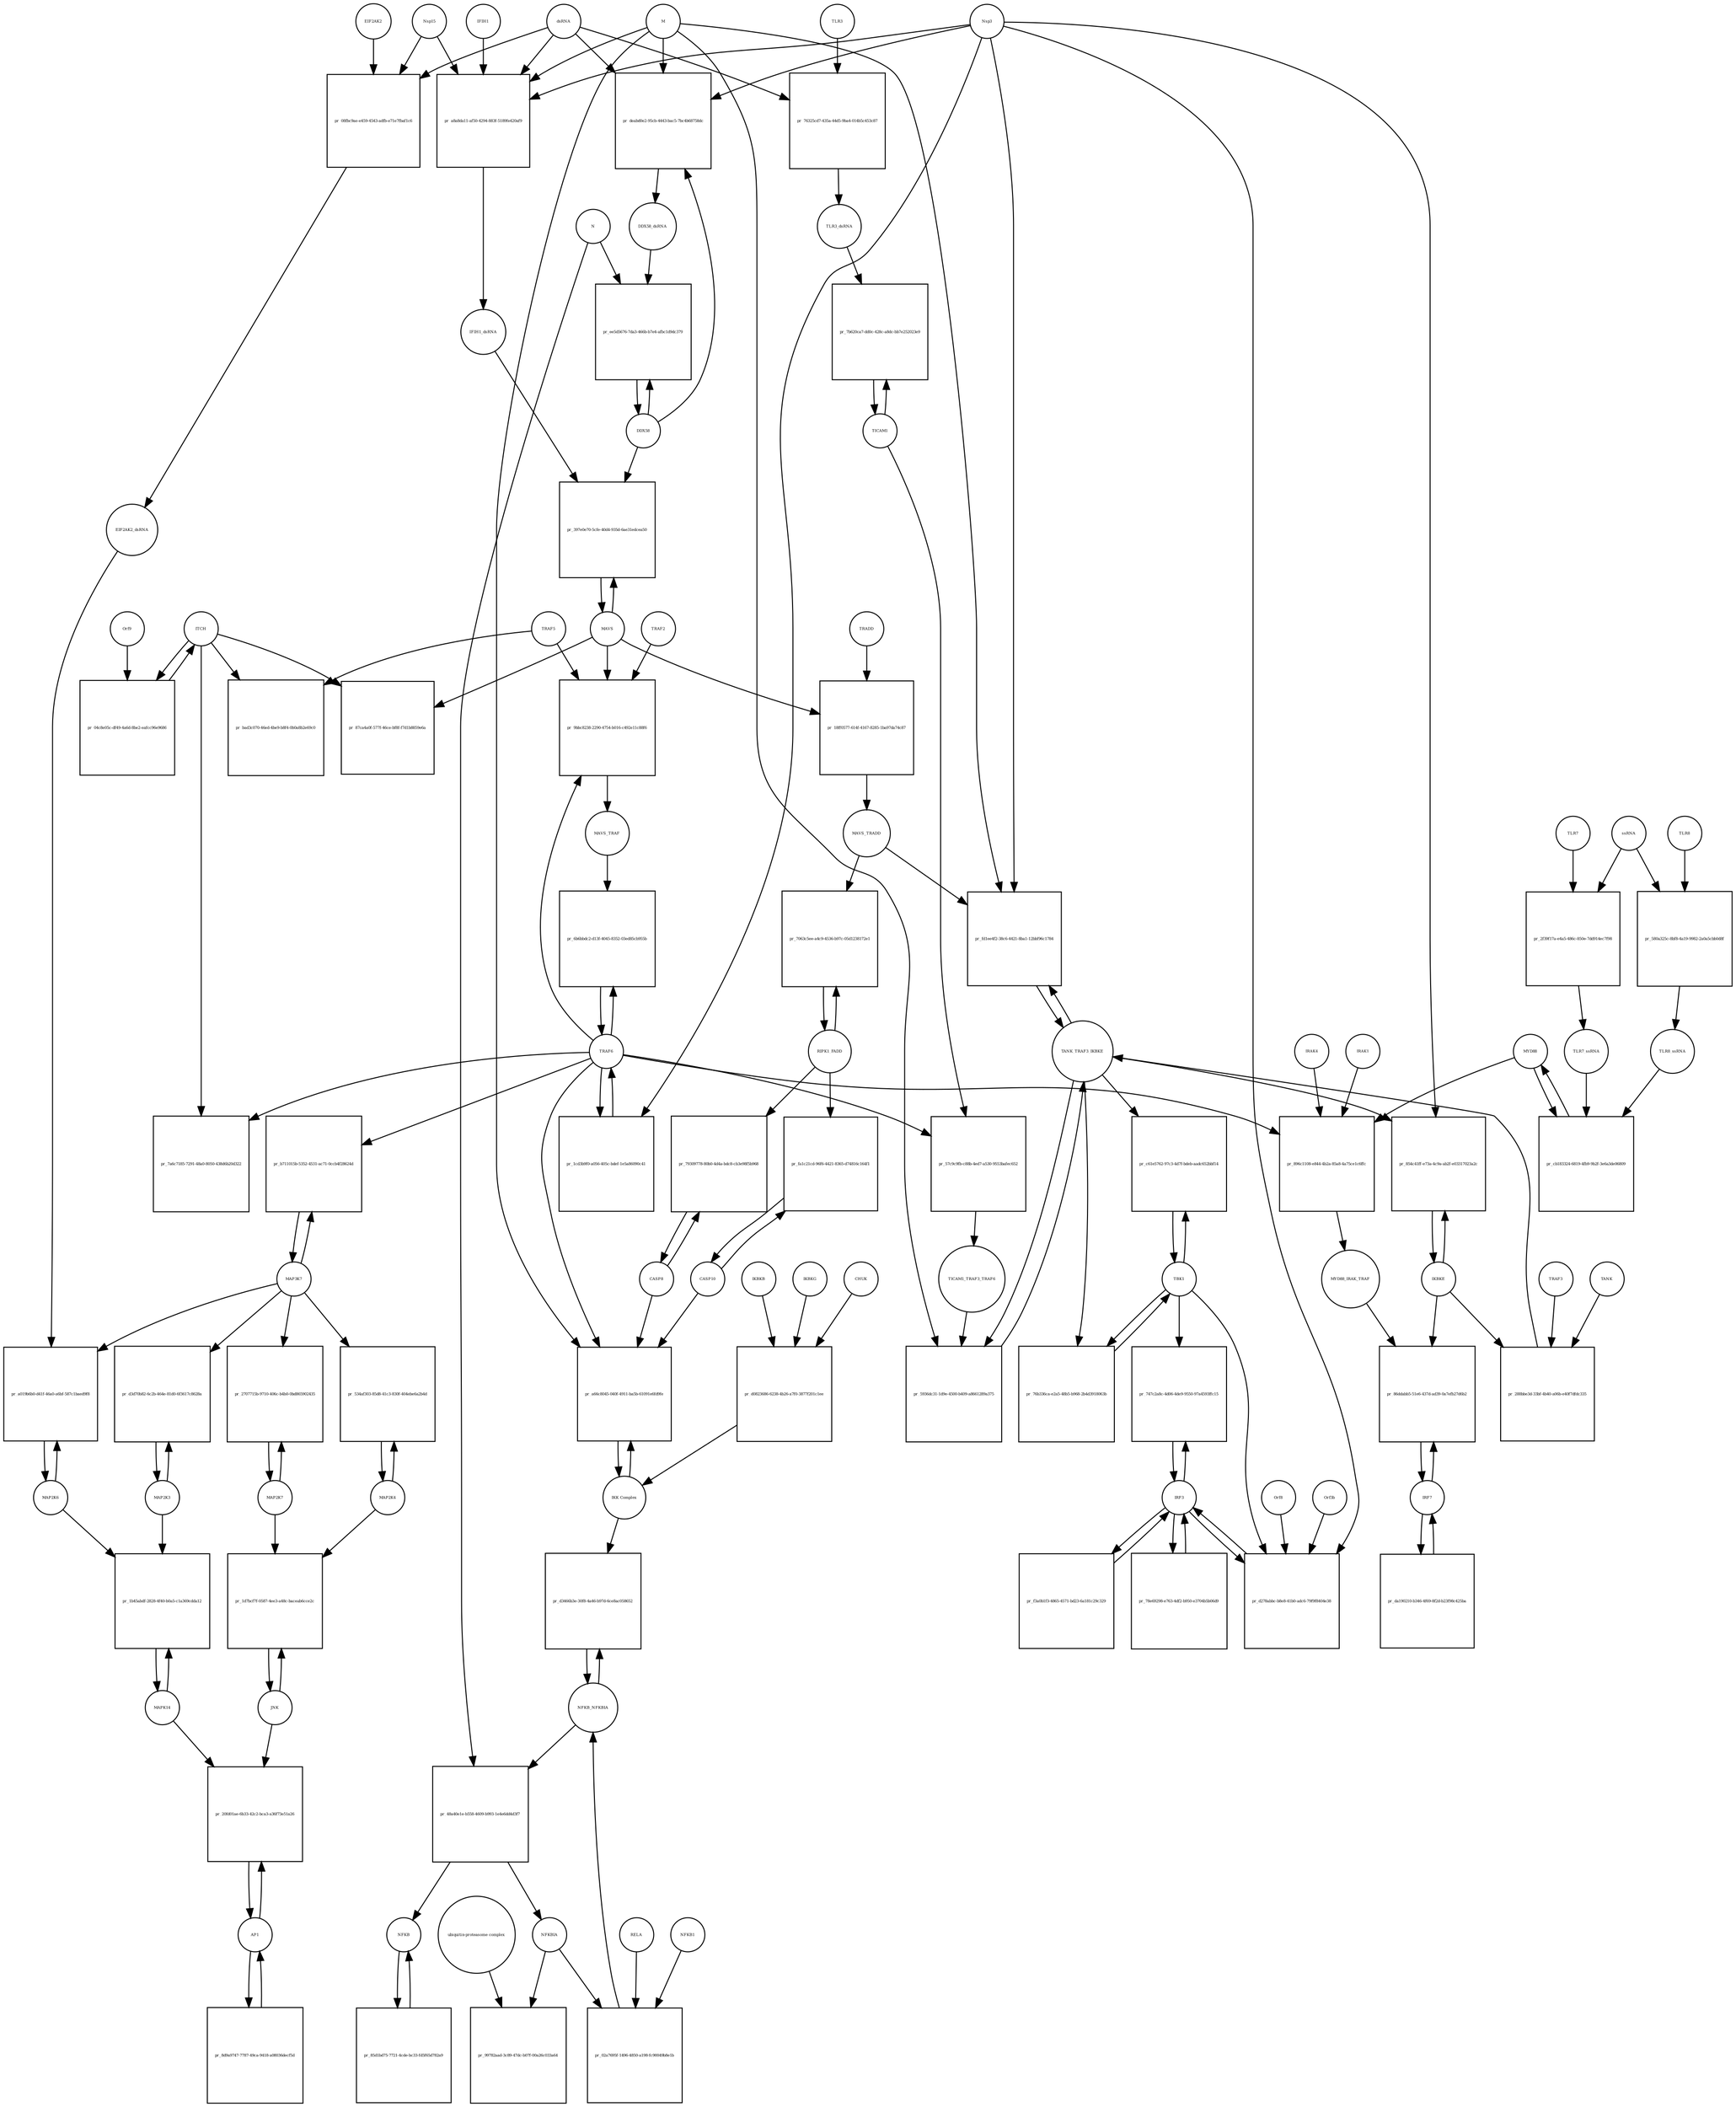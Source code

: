 strict digraph  {
dsRNA [annotation="", bipartite=0, cls="nucleic acid feature", fontsize=4, label=dsRNA, shape=circle];
"pr_deabd0e2-95cb-4443-bac5-7bc4b68758dc" [annotation="", bipartite=1, cls=process, fontsize=4, label="pr_deabd0e2-95cb-4443-bac5-7bc4b68758dc", shape=square];
DDX58_dsRNA [annotation="", bipartite=0, cls=complex, fontsize=4, label=DDX58_dsRNA, shape=circle];
M [annotation=urn_miriam_ncbiprotein_1796318601, bipartite=0, cls=macromolecule, fontsize=4, label=M, shape=circle];
Nsp3 [annotation=urn_miriam_ncbiprotein_1802476807, bipartite=0, cls=macromolecule, fontsize=4, label=Nsp3, shape=circle];
DDX58 [annotation=urn_miriam_hgnc_19102, bipartite=0, cls=macromolecule, fontsize=4, label=DDX58, shape=circle];
"pr_a8a8da11-af50-4294-883f-5189fe420af9" [annotation="", bipartite=1, cls=process, fontsize=4, label="pr_a8a8da11-af50-4294-883f-5189fe420af9", shape=square];
IFIH1_dsRNA [annotation="", bipartite=0, cls=complex, fontsize=4, label=IFIH1_dsRNA, shape=circle];
Nsp15 [annotation=urn_miriam_ncbiprotein_1802476818, bipartite=0, cls=macromolecule, fontsize=4, label=Nsp15, shape=circle];
IFIH1 [annotation=urn_miriam_hgnc_18873, bipartite=0, cls=macromolecule, fontsize=4, label=IFIH1, shape=circle];
"pr_ee5d5676-7da3-466b-b7e4-afbc1d9dc379" [annotation="", bipartite=1, cls=process, fontsize=4, label="pr_ee5d5676-7da3-466b-b7e4-afbc1d9dc379", shape=square];
N [annotation=urn_miriam_ncbiprotein_1798174255, bipartite=0, cls=macromolecule, fontsize=4, label=N, shape=circle];
MAVS [annotation=urn_miriam_hgnc_29233, bipartite=0, cls="macromolecule multimer", fontsize=4, label=MAVS, shape=circle];
"pr_397e0e70-5cfe-40d4-935d-6ae31edcea50" [annotation="", bipartite=1, cls=process, fontsize=4, label="pr_397e0e70-5cfe-40d4-935d-6ae31edcea50", shape=square];
NFKB [annotation="", bipartite=0, cls=complex, fontsize=4, label=NFKB, shape=circle];
"pr_85d1bd75-7721-4cde-bc33-fd5f65d782a9" [annotation="", bipartite=1, cls=process, fontsize=4, label="pr_85d1bd75-7721-4cde-bc33-fd5f65d782a9", shape=square];
NFKBIA [annotation=urn_miriam_hgnc_7797, bipartite=0, cls=macromolecule, fontsize=4, label=NFKBIA, shape=circle];
"pr_99782aad-3c89-47dc-b07f-00a26c033a64" [annotation="", bipartite=1, cls=process, fontsize=4, label="pr_99782aad-3c89-47dc-b07f-00a26c033a64", shape=square];
"ubiquitin-proteasome complex" [annotation="", bipartite=0, cls=complex, fontsize=4, label="ubiquitin-proteasome complex", shape=circle];
IRF3 [annotation=urn_miriam_hgnc_6118, bipartite=0, cls="macromolecule multimer", fontsize=4, label=IRF3, shape=circle];
"pr_747c2a8c-4d06-4de9-9550-97a4593ffc15" [annotation="", bipartite=1, cls=process, fontsize=4, label="pr_747c2a8c-4d06-4de9-9550-97a4593ffc15", shape=square];
TBK1 [annotation="", bipartite=0, cls=macromolecule, fontsize=4, label=TBK1, shape=circle];
"pr_f3a0b1f3-4865-4571-bd23-6a181c29c329" [annotation="", bipartite=1, cls=process, fontsize=4, label="pr_f3a0b1f3-4865-4571-bd23-6a181c29c329", shape=square];
"pr_d278abbc-b8e8-41b0-adc6-79f9f8404e38" [annotation="", bipartite=1, cls=process, fontsize=4, label="pr_d278abbc-b8e8-41b0-adc6-79f9f8404e38", shape=square];
Orf3b [annotation=urn_miriam_uniprot_P59633, bipartite=0, cls=macromolecule, fontsize=4, label=Orf3b, shape=circle];
Orf8 [annotation=urn_miriam_ncbiprotein_1796318604, bipartite=0, cls=macromolecule, fontsize=4, label=Orf8, shape=circle];
IRF7 [annotation=urn_miriam_hgnc_6122, bipartite=0, cls="macromolecule multimer", fontsize=4, label=IRF7, shape=circle];
"pr_86ddabb5-51e6-437d-ad39-0a7efb27d6b2" [annotation="", bipartite=1, cls=process, fontsize=4, label="pr_86ddabb5-51e6-437d-ad39-0a7efb27d6b2", shape=square];
IKBKE [annotation=urn_miriam_hgnc_14552, bipartite=0, cls=macromolecule, fontsize=4, label=IKBKE, shape=circle];
MYD88_IRAK_TRAF [annotation="", bipartite=0, cls=complex, fontsize=4, label=MYD88_IRAK_TRAF, shape=circle];
"pr_78e69298-e763-4df2-b950-e3704b5b06d9" [annotation="", bipartite=1, cls=process, fontsize=4, label="pr_78e69298-e763-4df2-b950-e3704b5b06d9", shape=square];
"pr_da190210-b346-4f69-8f2d-b23f98c425ba" [annotation="", bipartite=1, cls=process, fontsize=4, label="pr_da190210-b346-4f69-8f2d-b23f98c425ba", shape=square];
TRAF6 [annotation=urn_miriam_hgnc_12036, bipartite=0, cls=macromolecule, fontsize=4, label=TRAF6, shape=circle];
"pr_6b6bbdc2-d13f-4045-8352-03ed85cb955b" [annotation="", bipartite=1, cls=process, fontsize=4, label="pr_6b6bbdc2-d13f-4045-8352-03ed85cb955b", shape=square];
MAVS_TRAF [annotation="", bipartite=0, cls=complex, fontsize=4, label=MAVS_TRAF, shape=circle];
"pr_87ca4a0f-577f-46ce-bf8f-f7d1b8859e6a" [annotation="", bipartite=1, cls=process, fontsize=4, label="pr_87ca4a0f-577f-46ce-bf8f-f7d1b8859e6a", shape=square];
ITCH [annotation="", bipartite=0, cls=macromolecule, fontsize=4, label=ITCH, shape=circle];
TRAF5 [annotation=urn_miriam_hgnc_12035, bipartite=0, cls=macromolecule, fontsize=4, label=TRAF5, shape=circle];
"pr_bad3c070-46ed-4be9-b8f4-0b0a8b2e69c0" [annotation="", bipartite=1, cls=process, fontsize=4, label="pr_bad3c070-46ed-4be9-b8f4-0b0a8b2e69c0", shape=square];
"pr_7a6c7185-7291-48a0-8050-438d6b20d322" [annotation="", bipartite=1, cls=process, fontsize=4, label="pr_7a6c7185-7291-48a0-8050-438d6b20d322", shape=square];
TICAM1 [annotation=urn_miriam_hgnc_18348, bipartite=0, cls=macromolecule, fontsize=4, label=TICAM1, shape=circle];
"pr_7b620ca7-dd0c-428c-a8dc-bb7e252023e9" [annotation="", bipartite=1, cls=process, fontsize=4, label="pr_7b620ca7-dd0c-428c-a8dc-bb7e252023e9", shape=square];
TLR3_dsRNA [annotation="", bipartite=0, cls=complex, fontsize=4, label=TLR3_dsRNA, shape=circle];
TLR3 [annotation=urn_miriam_hgnc_11849, bipartite=0, cls="macromolecule multimer", fontsize=4, label=TLR3, shape=circle];
"pr_76325cd7-435a-44d5-9ba4-014b5c453c87" [annotation="", bipartite=1, cls=process, fontsize=4, label="pr_76325cd7-435a-44d5-9ba4-014b5c453c87", shape=square];
"pr_57c9c9fb-c88b-4ed7-a530-9553bafec652" [annotation="", bipartite=1, cls=process, fontsize=4, label="pr_57c9c9fb-c88b-4ed7-a530-9553bafec652", shape=square];
TICAM1_TRAF3_TRAF6 [annotation="", bipartite=0, cls=complex, fontsize=4, label=TICAM1_TRAF3_TRAF6, shape=circle];
TANK_TRAF3_IKBKE [annotation="", bipartite=0, cls=complex, fontsize=4, label=TANK_TRAF3_IKBKE, shape=circle];
"pr_5936dc31-1d9e-4500-b409-a8661289a375" [annotation="", bipartite=1, cls=process, fontsize=4, label="pr_5936dc31-1d9e-4500-b409-a8661289a375", shape=square];
"pr_c61e5762-97c3-4d7f-bdeb-aadc652bbf14" [annotation="", bipartite=1, cls=process, fontsize=4, label="pr_c61e5762-97c3-4d7f-bdeb-aadc652bbf14", shape=square];
"pr_854c41ff-e73a-4c9a-ab2f-e03317023a2c" [annotation="", bipartite=1, cls=process, fontsize=4, label="pr_854c41ff-e73a-4c9a-ab2f-e03317023a2c", shape=square];
MYD88 [annotation="", bipartite=0, cls=macromolecule, fontsize=4, label=MYD88, shape=circle];
"pr_896c1108-e844-4b2a-85a8-4a75ce1c6ffc" [annotation="", bipartite=1, cls=process, fontsize=4, label="pr_896c1108-e844-4b2a-85a8-4a75ce1c6ffc", shape=square];
IRAK1 [annotation=urn_miriam_hgnc_6112, bipartite=0, cls=macromolecule, fontsize=4, label=IRAK1, shape=circle];
IRAK4 [annotation=urn_miriam_hgnc_17967, bipartite=0, cls=macromolecule, fontsize=4, label=IRAK4, shape=circle];
TLR7 [annotation=urn_miriam_hgnc_15631, bipartite=0, cls=macromolecule, fontsize=4, label=TLR7, shape=circle];
"pr_2f39f17a-e4a5-486c-850e-7dd914ec7f98" [annotation="", bipartite=1, cls=process, fontsize=4, label="pr_2f39f17a-e4a5-486c-850e-7dd914ec7f98", shape=square];
TLR7_ssRNA [annotation="", bipartite=0, cls=complex, fontsize=4, label=TLR7_ssRNA, shape=circle];
ssRNA [annotation="", bipartite=0, cls="nucleic acid feature", fontsize=4, label=ssRNA, shape=circle];
TLR8 [annotation=urn_miriam_hgnc_15632, bipartite=0, cls=macromolecule, fontsize=4, label=TLR8, shape=circle];
"pr_580a325c-8bf8-4a19-9982-2a0a5cbb0d8f" [annotation="", bipartite=1, cls=process, fontsize=4, label="pr_580a325c-8bf8-4a19-9982-2a0a5cbb0d8f", shape=square];
TLR8_ssRNA [annotation="", bipartite=0, cls=complex, fontsize=4, label=TLR8_ssRNA, shape=circle];
"pr_cb183324-6819-4fb9-9b2f-3e6a3de06809" [annotation="", bipartite=1, cls=process, fontsize=4, label="pr_cb183324-6819-4fb9-9b2f-3e6a3de06809", shape=square];
MAP3K7 [annotation="", bipartite=0, cls=macromolecule, fontsize=4, label=MAP3K7, shape=circle];
"pr_b711015b-5352-4531-ac71-0ccb4f28624d" [annotation="", bipartite=1, cls=process, fontsize=4, label="pr_b711015b-5352-4531-ac71-0ccb4f28624d", shape=square];
TRAF2 [annotation=urn_miriam_hgnc_12032, bipartite=0, cls=macromolecule, fontsize=4, label=TRAF2, shape=circle];
"pr_9bbc8238-2290-4754-b016-c492e11c88f6" [annotation="", bipartite=1, cls=process, fontsize=4, label="pr_9bbc8238-2290-4754-b016-c492e11c88f6", shape=square];
"pr_04c8e05c-df49-4a6d-8be2-eafcc96e9686" [annotation="", bipartite=1, cls=process, fontsize=4, label="pr_04c8e05c-df49-4a6d-8be2-eafcc96e9686", shape=square];
Orf9 [annotation=urn_miriam_uniprot_P59636, bipartite=0, cls=macromolecule, fontsize=4, label=Orf9, shape=circle];
"pr_18ff0577-614f-4167-8285-1ba97da74c87" [annotation="", bipartite=1, cls=process, fontsize=4, label="pr_18ff0577-614f-4167-8285-1ba97da74c87", shape=square];
MAVS_TRADD [annotation="", bipartite=0, cls=complex, fontsize=4, label=MAVS_TRADD, shape=circle];
TRADD [annotation=urn_miriam_hgnc_12030, bipartite=0, cls=macromolecule, fontsize=4, label=TRADD, shape=circle];
"pr_1cd3b9f0-a056-405c-bdef-1e5a86090c41" [annotation="", bipartite=1, cls=process, fontsize=4, label="pr_1cd3b9f0-a056-405c-bdef-1e5a86090c41", shape=square];
AP1 [annotation="", bipartite=0, cls=complex, fontsize=4, label=AP1, shape=circle];
"pr_20fd01ae-6b33-42c2-bca3-a36f73e51a26" [annotation="", bipartite=1, cls=process, fontsize=4, label="pr_20fd01ae-6b33-42c2-bca3-a36f73e51a26", shape=square];
MAPK14 [annotation="", bipartite=0, cls=macromolecule, fontsize=4, label=MAPK14, shape=circle];
JNK [annotation="", bipartite=0, cls=complex, fontsize=4, label=JNK, shape=circle];
"pr_1d7bcf7f-0587-4ee3-a48c-baceab6cce2c" [annotation="", bipartite=1, cls=process, fontsize=4, label="pr_1d7bcf7f-0587-4ee3-a48c-baceab6cce2c", shape=square];
MAP2K7 [annotation="", bipartite=0, cls=macromolecule, fontsize=4, label=MAP2K7, shape=circle];
MAP2K4 [annotation="", bipartite=0, cls=macromolecule, fontsize=4, label=MAP2K4, shape=circle];
"pr_534af303-85d8-41c3-830f-404ebe6a2b4d" [annotation="", bipartite=1, cls=process, fontsize=4, label="pr_534af303-85d8-41c3-830f-404ebe6a2b4d", shape=square];
"pr_2707715b-9710-406c-b4b0-0bd865902435" [annotation="", bipartite=1, cls=process, fontsize=4, label="pr_2707715b-9710-406c-b4b0-0bd865902435", shape=square];
MAP2K3 [annotation="", bipartite=0, cls=macromolecule, fontsize=4, label=MAP2K3, shape=circle];
"pr_d3d70b82-6c2b-464e-81d0-6f3617c8628a" [annotation="", bipartite=1, cls=process, fontsize=4, label="pr_d3d70b82-6c2b-464e-81d0-6f3617c8628a", shape=square];
MAP2K6 [annotation="", bipartite=0, cls=macromolecule, fontsize=4, label=MAP2K6, shape=circle];
"pr_a019b6b0-d41f-46a0-a6bf-587c1baed9f8" [annotation="", bipartite=1, cls=process, fontsize=4, label="pr_a019b6b0-d41f-46a0-a6bf-587c1baed9f8", shape=square];
EIF2AK2_dsRNA [annotation="", bipartite=0, cls=complex, fontsize=4, label=EIF2AK2_dsRNA, shape=circle];
"pr_08fbc9ae-e459-4543-adfb-e71e7fbaf1c6" [annotation="", bipartite=1, cls=process, fontsize=4, label="pr_08fbc9ae-e459-4543-adfb-e71e7fbaf1c6", shape=square];
EIF2AK2 [annotation=urn_miriam_hgnc_9437, bipartite=0, cls=macromolecule, fontsize=4, label=EIF2AK2, shape=circle];
RIPK1_FADD [annotation="", bipartite=0, cls=complex, fontsize=4, label=RIPK1_FADD, shape=circle];
"pr_7063c5ee-a4c9-4536-b97c-05d1238172e1" [annotation="", bipartite=1, cls=process, fontsize=4, label="pr_7063c5ee-a4c9-4536-b97c-05d1238172e1", shape=square];
CASP8 [annotation="", bipartite=0, cls=macromolecule, fontsize=4, label=CASP8, shape=circle];
"pr_79309778-80b0-4d4a-bdc8-cb3e98f5b968" [annotation="", bipartite=1, cls=process, fontsize=4, label="pr_79309778-80b0-4d4a-bdc8-cb3e98f5b968", shape=square];
CASP10 [annotation="", bipartite=0, cls=macromolecule, fontsize=4, label=CASP10, shape=circle];
"pr_fa1c21cd-96f6-4421-8365-d74816c164f1" [annotation="", bipartite=1, cls=process, fontsize=4, label="pr_fa1c21cd-96f6-4421-8365-d74816c164f1", shape=square];
NFKB_NFKBIA [annotation="", bipartite=0, cls=complex, fontsize=4, label=NFKB_NFKBIA, shape=circle];
"pr_d3466b3e-30f8-4a46-b97d-6ce8ac058652" [annotation="", bipartite=1, cls=process, fontsize=4, label="pr_d3466b3e-30f8-4a46-b97d-6ce8ac058652", shape=square];
"IKK Complex" [annotation="", bipartite=0, cls=complex, fontsize=4, label="IKK Complex", shape=circle];
"pr_48a40e1e-b558-4609-b993-1e4e6dd4d3f7" [annotation="", bipartite=1, cls=process, fontsize=4, label="pr_48a40e1e-b558-4609-b993-1e4e6dd4d3f7", shape=square];
"pr_8d9a9747-7787-49ca-9418-a08036decf5d" [annotation="", bipartite=1, cls=process, fontsize=4, label="pr_8d9a9747-7787-49ca-9418-a08036decf5d", shape=square];
"pr_a66c8045-040f-4911-ba5b-61091e6fd9fe" [annotation="", bipartite=1, cls=process, fontsize=4, label="pr_a66c8045-040f-4911-ba5b-61091e6fd9fe", shape=square];
"pr_02a7695f-1496-4850-a198-fc90049b8e1b" [annotation="", bipartite=1, cls=process, fontsize=4, label="pr_02a7695f-1496-4850-a198-fc90049b8e1b", shape=square];
RELA [annotation="", bipartite=0, cls=macromolecule, fontsize=4, label=RELA, shape=circle];
NFKB1 [annotation="", bipartite=0, cls=macromolecule, fontsize=4, label=NFKB1, shape=circle];
IKBKG [annotation="", bipartite=0, cls=macromolecule, fontsize=4, label=IKBKG, shape=circle];
"pr_d0823686-6238-4b26-a7f0-3877f201c1ee" [annotation="", bipartite=1, cls=process, fontsize=4, label="pr_d0823686-6238-4b26-a7f0-3877f201c1ee", shape=square];
CHUK [annotation="", bipartite=0, cls=macromolecule, fontsize=4, label=CHUK, shape=circle];
IKBKB [annotation="", bipartite=0, cls=macromolecule, fontsize=4, label=IKBKB, shape=circle];
"pr_fd1ee4f2-38c6-4421-8ba1-12bbf96c1784" [annotation="", bipartite=1, cls=process, fontsize=4, label="pr_fd1ee4f2-38c6-4421-8ba1-12bbf96c1784", shape=square];
"pr_76b336ca-e2a5-48b5-b968-2b4d3918063b" [annotation="", bipartite=1, cls=process, fontsize=4, label="pr_76b336ca-e2a5-48b5-b968-2b4d3918063b", shape=square];
"pr_1b45abdf-2828-4f40-b0a5-c1a369cdda12" [annotation="", bipartite=1, cls=process, fontsize=4, label="pr_1b45abdf-2828-4f40-b0a5-c1a369cdda12", shape=square];
TRAF3 [annotation="", bipartite=0, cls=macromolecule, fontsize=4, label=TRAF3, shape=circle];
"pr_288bbe3d-33bf-4b40-a06b-e40f7dfdc335" [annotation="", bipartite=1, cls=process, fontsize=4, label="pr_288bbe3d-33bf-4b40-a06b-e40f7dfdc335", shape=square];
TANK [annotation="", bipartite=0, cls=macromolecule, fontsize=4, label=TANK, shape=circle];
dsRNA -> "pr_deabd0e2-95cb-4443-bac5-7bc4b68758dc"  [annotation="", interaction_type=consumption];
dsRNA -> "pr_a8a8da11-af50-4294-883f-5189fe420af9"  [annotation="", interaction_type=consumption];
dsRNA -> "pr_76325cd7-435a-44d5-9ba4-014b5c453c87"  [annotation="", interaction_type=consumption];
dsRNA -> "pr_08fbc9ae-e459-4543-adfb-e71e7fbaf1c6"  [annotation="", interaction_type=consumption];
"pr_deabd0e2-95cb-4443-bac5-7bc4b68758dc" -> DDX58_dsRNA  [annotation="", interaction_type=production];
DDX58_dsRNA -> "pr_ee5d5676-7da3-466b-b7e4-afbc1d9dc379"  [annotation="urn_miriam_pubmed_25581309|urn_miriam_pubmed_28148787|urn_miriam_taxonomy_694009", interaction_type=catalysis];
M -> "pr_deabd0e2-95cb-4443-bac5-7bc4b68758dc"  [annotation="urn_miriam_pubmed_20303872|urn_miriam_pubmed_19380580|urn_miriam_pubmed_31226023|urn_miriam_taxonomy_694009", interaction_type=inhibition];
M -> "pr_a8a8da11-af50-4294-883f-5189fe420af9"  [annotation="urn_miriam_pubmed_28484023|urn_miriam_pubmed_19380580|urn_miriam_pubmed_31226023|urn_miriam_taxonomy_694009", interaction_type=inhibition];
M -> "pr_5936dc31-1d9e-4500-b409-a8661289a375"  [annotation="urn_miriam_pubmed_19380580|urn_miriam_pubmed_19366914|urn_miriam_taxonomy_694009", interaction_type=inhibition];
M -> "pr_a66c8045-040f-4911-ba5b-61091e6fd9fe"  [annotation="urn_miriam_pubmed_19366914|urn_miriam_pubmed_20303872|urn_miriam_pubmed_17705188|urn_miriam_pubmed_694009", interaction_type=inhibition];
M -> "pr_fd1ee4f2-38c6-4421-8ba1-12bbf96c1784"  [annotation="urn_miriam_pubmed_19366914|urn_miriam_pubmed_27164085|urn_miriam_pubmed_19380580|urn_miriam_taxonomy_694009", interaction_type=inhibition];
Nsp3 -> "pr_deabd0e2-95cb-4443-bac5-7bc4b68758dc"  [annotation="urn_miriam_pubmed_20303872|urn_miriam_pubmed_19380580|urn_miriam_pubmed_31226023|urn_miriam_taxonomy_694009", interaction_type=inhibition];
Nsp3 -> "pr_a8a8da11-af50-4294-883f-5189fe420af9"  [annotation="urn_miriam_pubmed_28484023|urn_miriam_pubmed_19380580|urn_miriam_pubmed_31226023|urn_miriam_taxonomy_694009", interaction_type=inhibition];
Nsp3 -> "pr_d278abbc-b8e8-41b0-adc6-79f9f8404e38"  [annotation="urn_miriam_pubmed_17761676|urn_miriam_pubmed_31226023|urn_miriam_taxonomy_694009", interaction_type=inhibition];
Nsp3 -> "pr_854c41ff-e73a-4c9a-ab2f-e03317023a2c"  [annotation="urn_miriam_pubmed_20303872|urn_miriam_pubmed_31226023|urn_miriam_taxonomy_694009", interaction_type=inhibition];
Nsp3 -> "pr_1cd3b9f0-a056-405c-bdef-1e5a86090c41"  [annotation="urn_miriam_pubmed_27164085|urn_miriam_taxonomy_694009", interaction_type=catalysis];
Nsp3 -> "pr_fd1ee4f2-38c6-4421-8ba1-12bbf96c1784"  [annotation="urn_miriam_pubmed_19366914|urn_miriam_pubmed_27164085|urn_miriam_pubmed_19380580|urn_miriam_taxonomy_694009", interaction_type=inhibition];
DDX58 -> "pr_deabd0e2-95cb-4443-bac5-7bc4b68758dc"  [annotation="", interaction_type=consumption];
DDX58 -> "pr_ee5d5676-7da3-466b-b7e4-afbc1d9dc379"  [annotation="", interaction_type=consumption];
DDX58 -> "pr_397e0e70-5cfe-40d4-935d-6ae31edcea50"  [annotation=urn_miriam_pubmed_25581309, interaction_type=catalysis];
"pr_a8a8da11-af50-4294-883f-5189fe420af9" -> IFIH1_dsRNA  [annotation="", interaction_type=production];
IFIH1_dsRNA -> "pr_397e0e70-5cfe-40d4-935d-6ae31edcea50"  [annotation=urn_miriam_pubmed_25581309, interaction_type=catalysis];
Nsp15 -> "pr_a8a8da11-af50-4294-883f-5189fe420af9"  [annotation="urn_miriam_pubmed_28484023|urn_miriam_pubmed_19380580|urn_miriam_pubmed_31226023|urn_miriam_taxonomy_694009", interaction_type=inhibition];
Nsp15 -> "pr_08fbc9ae-e459-4543-adfb-e71e7fbaf1c6"  [annotation="urn_miriam_pubmed_28484023|urn_miriam_pubmed_19366914|urn_miriam_taxonomy_694009", interaction_type=inhibition];
IFIH1 -> "pr_a8a8da11-af50-4294-883f-5189fe420af9"  [annotation="", interaction_type=consumption];
"pr_ee5d5676-7da3-466b-b7e4-afbc1d9dc379" -> DDX58  [annotation="", interaction_type=production];
N -> "pr_ee5d5676-7da3-466b-b7e4-afbc1d9dc379"  [annotation="urn_miriam_pubmed_25581309|urn_miriam_pubmed_28148787|urn_miriam_taxonomy_694009", interaction_type=inhibition];
N -> "pr_48a40e1e-b558-4609-b993-1e4e6dd4d3f7"  [annotation="urn_miriam_pubmed_16143815|urn_miriam_taxonomy_694009", interaction_type=stimulation];
MAVS -> "pr_397e0e70-5cfe-40d4-935d-6ae31edcea50"  [annotation="", interaction_type=consumption];
MAVS -> "pr_87ca4a0f-577f-46ce-bf8f-f7d1b8859e6a"  [annotation="", interaction_type=consumption];
MAVS -> "pr_9bbc8238-2290-4754-b016-c492e11c88f6"  [annotation="", interaction_type=consumption];
MAVS -> "pr_18ff0577-614f-4167-8285-1ba97da74c87"  [annotation="", interaction_type=consumption];
"pr_397e0e70-5cfe-40d4-935d-6ae31edcea50" -> MAVS  [annotation="", interaction_type=production];
NFKB -> "pr_85d1bd75-7721-4cde-bc33-fd5f65d782a9"  [annotation="", interaction_type=consumption];
"pr_85d1bd75-7721-4cde-bc33-fd5f65d782a9" -> NFKB  [annotation="", interaction_type=production];
NFKBIA -> "pr_99782aad-3c89-47dc-b07f-00a26c033a64"  [annotation="", interaction_type=consumption];
NFKBIA -> "pr_02a7695f-1496-4850-a198-fc90049b8e1b"  [annotation="", interaction_type=consumption];
"ubiquitin-proteasome complex" -> "pr_99782aad-3c89-47dc-b07f-00a26c033a64"  [annotation=urn_miriam_pubmed_20303872, interaction_type=catalysis];
IRF3 -> "pr_747c2a8c-4d06-4de9-9550-97a4593ffc15"  [annotation="", interaction_type=consumption];
IRF3 -> "pr_f3a0b1f3-4865-4571-bd23-6a181c29c329"  [annotation="", interaction_type=consumption];
IRF3 -> "pr_d278abbc-b8e8-41b0-adc6-79f9f8404e38"  [annotation="", interaction_type=consumption];
IRF3 -> "pr_78e69298-e763-4df2-b950-e3704b5b06d9"  [annotation="", interaction_type=consumption];
"pr_747c2a8c-4d06-4de9-9550-97a4593ffc15" -> IRF3  [annotation="", interaction_type=production];
TBK1 -> "pr_747c2a8c-4d06-4de9-9550-97a4593ffc15"  [annotation=urn_miriam_pubmed_25581309, interaction_type=catalysis];
TBK1 -> "pr_d278abbc-b8e8-41b0-adc6-79f9f8404e38"  [annotation="urn_miriam_pubmed_17761676|urn_miriam_pubmed_31226023|urn_miriam_taxonomy_694009", interaction_type=catalysis];
TBK1 -> "pr_c61e5762-97c3-4d7f-bdeb-aadc652bbf14"  [annotation="", interaction_type=consumption];
TBK1 -> "pr_76b336ca-e2a5-48b5-b968-2b4d3918063b"  [annotation="", interaction_type=consumption];
"pr_f3a0b1f3-4865-4571-bd23-6a181c29c329" -> IRF3  [annotation="", interaction_type=production];
"pr_d278abbc-b8e8-41b0-adc6-79f9f8404e38" -> IRF3  [annotation="", interaction_type=production];
Orf3b -> "pr_d278abbc-b8e8-41b0-adc6-79f9f8404e38"  [annotation="urn_miriam_pubmed_17761676|urn_miriam_pubmed_31226023|urn_miriam_taxonomy_694009", interaction_type=inhibition];
Orf8 -> "pr_d278abbc-b8e8-41b0-adc6-79f9f8404e38"  [annotation="urn_miriam_pubmed_17761676|urn_miriam_pubmed_31226023|urn_miriam_taxonomy_694009", interaction_type=inhibition];
IRF7 -> "pr_86ddabb5-51e6-437d-ad39-0a7efb27d6b2"  [annotation="", interaction_type=consumption];
IRF7 -> "pr_da190210-b346-4f69-8f2d-b23f98c425ba"  [annotation="", interaction_type=consumption];
"pr_86ddabb5-51e6-437d-ad39-0a7efb27d6b2" -> IRF7  [annotation="", interaction_type=production];
IKBKE -> "pr_86ddabb5-51e6-437d-ad39-0a7efb27d6b2"  [annotation=urn_miriam_pubmed_20303872, interaction_type=catalysis];
IKBKE -> "pr_854c41ff-e73a-4c9a-ab2f-e03317023a2c"  [annotation="", interaction_type=consumption];
IKBKE -> "pr_288bbe3d-33bf-4b40-a06b-e40f7dfdc335"  [annotation="", interaction_type=consumption];
MYD88_IRAK_TRAF -> "pr_86ddabb5-51e6-437d-ad39-0a7efb27d6b2"  [annotation=urn_miriam_pubmed_20303872, interaction_type=catalysis];
"pr_78e69298-e763-4df2-b950-e3704b5b06d9" -> IRF3  [annotation="", interaction_type=production];
"pr_da190210-b346-4f69-8f2d-b23f98c425ba" -> IRF7  [annotation="", interaction_type=production];
TRAF6 -> "pr_6b6bbdc2-d13f-4045-8352-03ed85cb955b"  [annotation="", interaction_type=consumption];
TRAF6 -> "pr_7a6c7185-7291-48a0-8050-438d6b20d322"  [annotation="", interaction_type=consumption];
TRAF6 -> "pr_57c9c9fb-c88b-4ed7-a530-9553bafec652"  [annotation="", interaction_type=consumption];
TRAF6 -> "pr_896c1108-e844-4b2a-85a8-4a75ce1c6ffc"  [annotation="", interaction_type=consumption];
TRAF6 -> "pr_b711015b-5352-4531-ac71-0ccb4f28624d"  [annotation=urn_miriam_pubmed_19366914, interaction_type=stimulation];
TRAF6 -> "pr_9bbc8238-2290-4754-b016-c492e11c88f6"  [annotation="", interaction_type=consumption];
TRAF6 -> "pr_1cd3b9f0-a056-405c-bdef-1e5a86090c41"  [annotation="", interaction_type=consumption];
TRAF6 -> "pr_a66c8045-040f-4911-ba5b-61091e6fd9fe"  [annotation="urn_miriam_pubmed_19366914|urn_miriam_pubmed_20303872|urn_miriam_pubmed_17705188|urn_miriam_pubmed_694009", interaction_type=stimulation];
"pr_6b6bbdc2-d13f-4045-8352-03ed85cb955b" -> TRAF6  [annotation="", interaction_type=production];
MAVS_TRAF -> "pr_6b6bbdc2-d13f-4045-8352-03ed85cb955b"  [annotation=urn_miriam_pubmed_19366914, interaction_type=catalysis];
ITCH -> "pr_87ca4a0f-577f-46ce-bf8f-f7d1b8859e6a"  [annotation=urn_miriam_pubmed_25135833, interaction_type=catalysis];
ITCH -> "pr_bad3c070-46ed-4be9-b8f4-0b0a8b2e69c0"  [annotation=urn_miriam_pubmed_25135833, interaction_type=catalysis];
ITCH -> "pr_7a6c7185-7291-48a0-8050-438d6b20d322"  [annotation=urn_miriam_pubmed_25135833, interaction_type=catalysis];
ITCH -> "pr_04c8e05c-df49-4a6d-8be2-eafcc96e9686"  [annotation="", interaction_type=consumption];
TRAF5 -> "pr_bad3c070-46ed-4be9-b8f4-0b0a8b2e69c0"  [annotation="", interaction_type=consumption];
TRAF5 -> "pr_9bbc8238-2290-4754-b016-c492e11c88f6"  [annotation="", interaction_type=consumption];
TICAM1 -> "pr_7b620ca7-dd0c-428c-a8dc-bb7e252023e9"  [annotation="", interaction_type=consumption];
TICAM1 -> "pr_57c9c9fb-c88b-4ed7-a530-9553bafec652"  [annotation="", interaction_type=consumption];
"pr_7b620ca7-dd0c-428c-a8dc-bb7e252023e9" -> TICAM1  [annotation="", interaction_type=production];
TLR3_dsRNA -> "pr_7b620ca7-dd0c-428c-a8dc-bb7e252023e9"  [annotation=urn_miriam_pubmed_20303872, interaction_type=stimulation];
TLR3 -> "pr_76325cd7-435a-44d5-9ba4-014b5c453c87"  [annotation="", interaction_type=consumption];
"pr_76325cd7-435a-44d5-9ba4-014b5c453c87" -> TLR3_dsRNA  [annotation="", interaction_type=production];
"pr_57c9c9fb-c88b-4ed7-a530-9553bafec652" -> TICAM1_TRAF3_TRAF6  [annotation="", interaction_type=production];
TICAM1_TRAF3_TRAF6 -> "pr_5936dc31-1d9e-4500-b409-a8661289a375"  [annotation="urn_miriam_pubmed_19380580|urn_miriam_pubmed_19366914|urn_miriam_taxonomy_694009", interaction_type=stimulation];
TANK_TRAF3_IKBKE -> "pr_5936dc31-1d9e-4500-b409-a8661289a375"  [annotation="", interaction_type=consumption];
TANK_TRAF3_IKBKE -> "pr_c61e5762-97c3-4d7f-bdeb-aadc652bbf14"  [annotation=urn_miriam_pubmed_20303872, interaction_type=stimulation];
TANK_TRAF3_IKBKE -> "pr_854c41ff-e73a-4c9a-ab2f-e03317023a2c"  [annotation="urn_miriam_pubmed_20303872|urn_miriam_pubmed_31226023|urn_miriam_taxonomy_694009", interaction_type=stimulation];
TANK_TRAF3_IKBKE -> "pr_fd1ee4f2-38c6-4421-8ba1-12bbf96c1784"  [annotation="", interaction_type=consumption];
TANK_TRAF3_IKBKE -> "pr_76b336ca-e2a5-48b5-b968-2b4d3918063b"  [annotation=urn_miriam_pubmed_19366914, interaction_type=stimulation];
"pr_5936dc31-1d9e-4500-b409-a8661289a375" -> TANK_TRAF3_IKBKE  [annotation="", interaction_type=production];
"pr_c61e5762-97c3-4d7f-bdeb-aadc652bbf14" -> TBK1  [annotation="", interaction_type=production];
"pr_854c41ff-e73a-4c9a-ab2f-e03317023a2c" -> IKBKE  [annotation="", interaction_type=production];
MYD88 -> "pr_896c1108-e844-4b2a-85a8-4a75ce1c6ffc"  [annotation="", interaction_type=consumption];
MYD88 -> "pr_cb183324-6819-4fb9-9b2f-3e6a3de06809"  [annotation="", interaction_type=consumption];
"pr_896c1108-e844-4b2a-85a8-4a75ce1c6ffc" -> MYD88_IRAK_TRAF  [annotation="", interaction_type=production];
IRAK1 -> "pr_896c1108-e844-4b2a-85a8-4a75ce1c6ffc"  [annotation="", interaction_type=consumption];
IRAK4 -> "pr_896c1108-e844-4b2a-85a8-4a75ce1c6ffc"  [annotation="", interaction_type=consumption];
TLR7 -> "pr_2f39f17a-e4a5-486c-850e-7dd914ec7f98"  [annotation="", interaction_type=consumption];
"pr_2f39f17a-e4a5-486c-850e-7dd914ec7f98" -> TLR7_ssRNA  [annotation="", interaction_type=production];
TLR7_ssRNA -> "pr_cb183324-6819-4fb9-9b2f-3e6a3de06809"  [annotation=urn_miriam_pubmed_19366914, interaction_type=stimulation];
ssRNA -> "pr_2f39f17a-e4a5-486c-850e-7dd914ec7f98"  [annotation="", interaction_type=consumption];
ssRNA -> "pr_580a325c-8bf8-4a19-9982-2a0a5cbb0d8f"  [annotation="", interaction_type=consumption];
TLR8 -> "pr_580a325c-8bf8-4a19-9982-2a0a5cbb0d8f"  [annotation="", interaction_type=consumption];
"pr_580a325c-8bf8-4a19-9982-2a0a5cbb0d8f" -> TLR8_ssRNA  [annotation="", interaction_type=production];
TLR8_ssRNA -> "pr_cb183324-6819-4fb9-9b2f-3e6a3de06809"  [annotation=urn_miriam_pubmed_19366914, interaction_type=stimulation];
"pr_cb183324-6819-4fb9-9b2f-3e6a3de06809" -> MYD88  [annotation="", interaction_type=production];
MAP3K7 -> "pr_b711015b-5352-4531-ac71-0ccb4f28624d"  [annotation="", interaction_type=consumption];
MAP3K7 -> "pr_534af303-85d8-41c3-830f-404ebe6a2b4d"  [annotation=urn_miriam_pubmed_19366914, interaction_type=catalysis];
MAP3K7 -> "pr_2707715b-9710-406c-b4b0-0bd865902435"  [annotation=urn_miriam_pubmed_19366914, interaction_type=catalysis];
MAP3K7 -> "pr_d3d70b82-6c2b-464e-81d0-6f3617c8628a"  [annotation=urn_miriam_pubmed_19366914, interaction_type=catalysis];
MAP3K7 -> "pr_a019b6b0-d41f-46a0-a6bf-587c1baed9f8"  [annotation=urn_miriam_pubmed_19366914, interaction_type=catalysis];
"pr_b711015b-5352-4531-ac71-0ccb4f28624d" -> MAP3K7  [annotation="", interaction_type=production];
TRAF2 -> "pr_9bbc8238-2290-4754-b016-c492e11c88f6"  [annotation="", interaction_type=consumption];
"pr_9bbc8238-2290-4754-b016-c492e11c88f6" -> MAVS_TRAF  [annotation="", interaction_type=production];
"pr_04c8e05c-df49-4a6d-8be2-eafcc96e9686" -> ITCH  [annotation="", interaction_type=production];
Orf9 -> "pr_04c8e05c-df49-4a6d-8be2-eafcc96e9686"  [annotation="urn_miriam_pubmed_25135833|urn_miriam_taxonomy_694009", interaction_type=stimulation];
"pr_18ff0577-614f-4167-8285-1ba97da74c87" -> MAVS_TRADD  [annotation="", interaction_type=production];
MAVS_TRADD -> "pr_7063c5ee-a4c9-4536-b97c-05d1238172e1"  [annotation=urn_miriam_pubmed_19366914, interaction_type=stimulation];
MAVS_TRADD -> "pr_fd1ee4f2-38c6-4421-8ba1-12bbf96c1784"  [annotation="urn_miriam_pubmed_19366914|urn_miriam_pubmed_27164085|urn_miriam_pubmed_19380580|urn_miriam_taxonomy_694009", interaction_type=stimulation];
TRADD -> "pr_18ff0577-614f-4167-8285-1ba97da74c87"  [annotation="", interaction_type=consumption];
"pr_1cd3b9f0-a056-405c-bdef-1e5a86090c41" -> TRAF6  [annotation="", interaction_type=production];
AP1 -> "pr_20fd01ae-6b33-42c2-bca3-a36f73e51a26"  [annotation="", interaction_type=consumption];
AP1 -> "pr_8d9a9747-7787-49ca-9418-a08036decf5d"  [annotation="", interaction_type=consumption];
"pr_20fd01ae-6b33-42c2-bca3-a36f73e51a26" -> AP1  [annotation="", interaction_type=production];
MAPK14 -> "pr_20fd01ae-6b33-42c2-bca3-a36f73e51a26"  [annotation=urn_miriam_pubmed_19366914, interaction_type=stimulation];
MAPK14 -> "pr_1b45abdf-2828-4f40-b0a5-c1a369cdda12"  [annotation="", interaction_type=consumption];
JNK -> "pr_20fd01ae-6b33-42c2-bca3-a36f73e51a26"  [annotation=urn_miriam_pubmed_19366914, interaction_type=stimulation];
JNK -> "pr_1d7bcf7f-0587-4ee3-a48c-baceab6cce2c"  [annotation="", interaction_type=consumption];
"pr_1d7bcf7f-0587-4ee3-a48c-baceab6cce2c" -> JNK  [annotation="", interaction_type=production];
MAP2K7 -> "pr_1d7bcf7f-0587-4ee3-a48c-baceab6cce2c"  [annotation=urn_miriam_pubmed_19366914, interaction_type=catalysis];
MAP2K7 -> "pr_2707715b-9710-406c-b4b0-0bd865902435"  [annotation="", interaction_type=consumption];
MAP2K4 -> "pr_1d7bcf7f-0587-4ee3-a48c-baceab6cce2c"  [annotation=urn_miriam_pubmed_19366914, interaction_type=catalysis];
MAP2K4 -> "pr_534af303-85d8-41c3-830f-404ebe6a2b4d"  [annotation="", interaction_type=consumption];
"pr_534af303-85d8-41c3-830f-404ebe6a2b4d" -> MAP2K4  [annotation="", interaction_type=production];
"pr_2707715b-9710-406c-b4b0-0bd865902435" -> MAP2K7  [annotation="", interaction_type=production];
MAP2K3 -> "pr_d3d70b82-6c2b-464e-81d0-6f3617c8628a"  [annotation="", interaction_type=consumption];
MAP2K3 -> "pr_1b45abdf-2828-4f40-b0a5-c1a369cdda12"  [annotation=urn_miriam_pubmed_19366914, interaction_type=catalysis];
"pr_d3d70b82-6c2b-464e-81d0-6f3617c8628a" -> MAP2K3  [annotation="", interaction_type=production];
MAP2K6 -> "pr_a019b6b0-d41f-46a0-a6bf-587c1baed9f8"  [annotation="", interaction_type=consumption];
MAP2K6 -> "pr_1b45abdf-2828-4f40-b0a5-c1a369cdda12"  [annotation=urn_miriam_pubmed_19366914, interaction_type=catalysis];
"pr_a019b6b0-d41f-46a0-a6bf-587c1baed9f8" -> MAP2K6  [annotation="", interaction_type=production];
EIF2AK2_dsRNA -> "pr_a019b6b0-d41f-46a0-a6bf-587c1baed9f8"  [annotation=urn_miriam_pubmed_19366914, interaction_type=stimulation];
"pr_08fbc9ae-e459-4543-adfb-e71e7fbaf1c6" -> EIF2AK2_dsRNA  [annotation="", interaction_type=production];
EIF2AK2 -> "pr_08fbc9ae-e459-4543-adfb-e71e7fbaf1c6"  [annotation="", interaction_type=consumption];
RIPK1_FADD -> "pr_7063c5ee-a4c9-4536-b97c-05d1238172e1"  [annotation="", interaction_type=consumption];
RIPK1_FADD -> "pr_79309778-80b0-4d4a-bdc8-cb3e98f5b968"  [annotation=urn_miriam_pubmed_19366914, interaction_type=stimulation];
RIPK1_FADD -> "pr_fa1c21cd-96f6-4421-8365-d74816c164f1"  [annotation=urn_miriam_pubmed_20303872, interaction_type=stimulation];
"pr_7063c5ee-a4c9-4536-b97c-05d1238172e1" -> RIPK1_FADD  [annotation="", interaction_type=production];
CASP8 -> "pr_79309778-80b0-4d4a-bdc8-cb3e98f5b968"  [annotation="", interaction_type=consumption];
CASP8 -> "pr_a66c8045-040f-4911-ba5b-61091e6fd9fe"  [annotation="urn_miriam_pubmed_19366914|urn_miriam_pubmed_20303872|urn_miriam_pubmed_17705188|urn_miriam_pubmed_694009", interaction_type=stimulation];
"pr_79309778-80b0-4d4a-bdc8-cb3e98f5b968" -> CASP8  [annotation="", interaction_type=production];
CASP10 -> "pr_fa1c21cd-96f6-4421-8365-d74816c164f1"  [annotation="", interaction_type=consumption];
CASP10 -> "pr_a66c8045-040f-4911-ba5b-61091e6fd9fe"  [annotation="urn_miriam_pubmed_19366914|urn_miriam_pubmed_20303872|urn_miriam_pubmed_17705188|urn_miriam_pubmed_694009", interaction_type=stimulation];
"pr_fa1c21cd-96f6-4421-8365-d74816c164f1" -> CASP10  [annotation="", interaction_type=production];
NFKB_NFKBIA -> "pr_d3466b3e-30f8-4a46-b97d-6ce8ac058652"  [annotation="", interaction_type=consumption];
NFKB_NFKBIA -> "pr_48a40e1e-b558-4609-b993-1e4e6dd4d3f7"  [annotation="", interaction_type=consumption];
"pr_d3466b3e-30f8-4a46-b97d-6ce8ac058652" -> NFKB_NFKBIA  [annotation="", interaction_type=production];
"IKK Complex" -> "pr_d3466b3e-30f8-4a46-b97d-6ce8ac058652"  [annotation=urn_miriam_pubmed_19366914, interaction_type=catalysis];
"IKK Complex" -> "pr_a66c8045-040f-4911-ba5b-61091e6fd9fe"  [annotation="", interaction_type=consumption];
"pr_48a40e1e-b558-4609-b993-1e4e6dd4d3f7" -> NFKB  [annotation="", interaction_type=production];
"pr_48a40e1e-b558-4609-b993-1e4e6dd4d3f7" -> NFKBIA  [annotation="", interaction_type=production];
"pr_8d9a9747-7787-49ca-9418-a08036decf5d" -> AP1  [annotation="", interaction_type=production];
"pr_a66c8045-040f-4911-ba5b-61091e6fd9fe" -> "IKK Complex"  [annotation="", interaction_type=production];
"pr_02a7695f-1496-4850-a198-fc90049b8e1b" -> NFKB_NFKBIA  [annotation="", interaction_type=production];
RELA -> "pr_02a7695f-1496-4850-a198-fc90049b8e1b"  [annotation="", interaction_type=consumption];
NFKB1 -> "pr_02a7695f-1496-4850-a198-fc90049b8e1b"  [annotation="", interaction_type=consumption];
IKBKG -> "pr_d0823686-6238-4b26-a7f0-3877f201c1ee"  [annotation="", interaction_type=consumption];
"pr_d0823686-6238-4b26-a7f0-3877f201c1ee" -> "IKK Complex"  [annotation="", interaction_type=production];
CHUK -> "pr_d0823686-6238-4b26-a7f0-3877f201c1ee"  [annotation="", interaction_type=consumption];
IKBKB -> "pr_d0823686-6238-4b26-a7f0-3877f201c1ee"  [annotation="", interaction_type=consumption];
"pr_fd1ee4f2-38c6-4421-8ba1-12bbf96c1784" -> TANK_TRAF3_IKBKE  [annotation="", interaction_type=production];
"pr_76b336ca-e2a5-48b5-b968-2b4d3918063b" -> TBK1  [annotation="", interaction_type=production];
"pr_1b45abdf-2828-4f40-b0a5-c1a369cdda12" -> MAPK14  [annotation="", interaction_type=production];
TRAF3 -> "pr_288bbe3d-33bf-4b40-a06b-e40f7dfdc335"  [annotation="", interaction_type=consumption];
"pr_288bbe3d-33bf-4b40-a06b-e40f7dfdc335" -> TANK_TRAF3_IKBKE  [annotation="", interaction_type=production];
TANK -> "pr_288bbe3d-33bf-4b40-a06b-e40f7dfdc335"  [annotation="", interaction_type=consumption];
}
